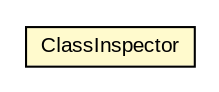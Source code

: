 #!/usr/local/bin/dot
#
# Class diagram 
# Generated by UMLGraph version R5_6-24-gf6e263 (http://www.umlgraph.org/)
#

digraph G {
	edge [fontname="arial",fontsize=10,labelfontname="arial",labelfontsize=10];
	node [fontname="arial",fontsize=10,shape=plaintext];
	nodesep=0.25;
	ranksep=0.5;
	rankdir=LR;
	// com.gwtplatform.mvp.rebind.ClassInspector
	c187546 [label=<<table title="com.gwtplatform.mvp.rebind.ClassInspector" border="0" cellborder="1" cellspacing="0" cellpadding="2" port="p" bgcolor="lemonChiffon" href="./ClassInspector.html">
		<tr><td><table border="0" cellspacing="0" cellpadding="1">
<tr><td align="center" balign="center"> ClassInspector </td></tr>
		</table></td></tr>
		</table>>, URL="./ClassInspector.html", fontname="arial", fontcolor="black", fontsize=10.0];
}

